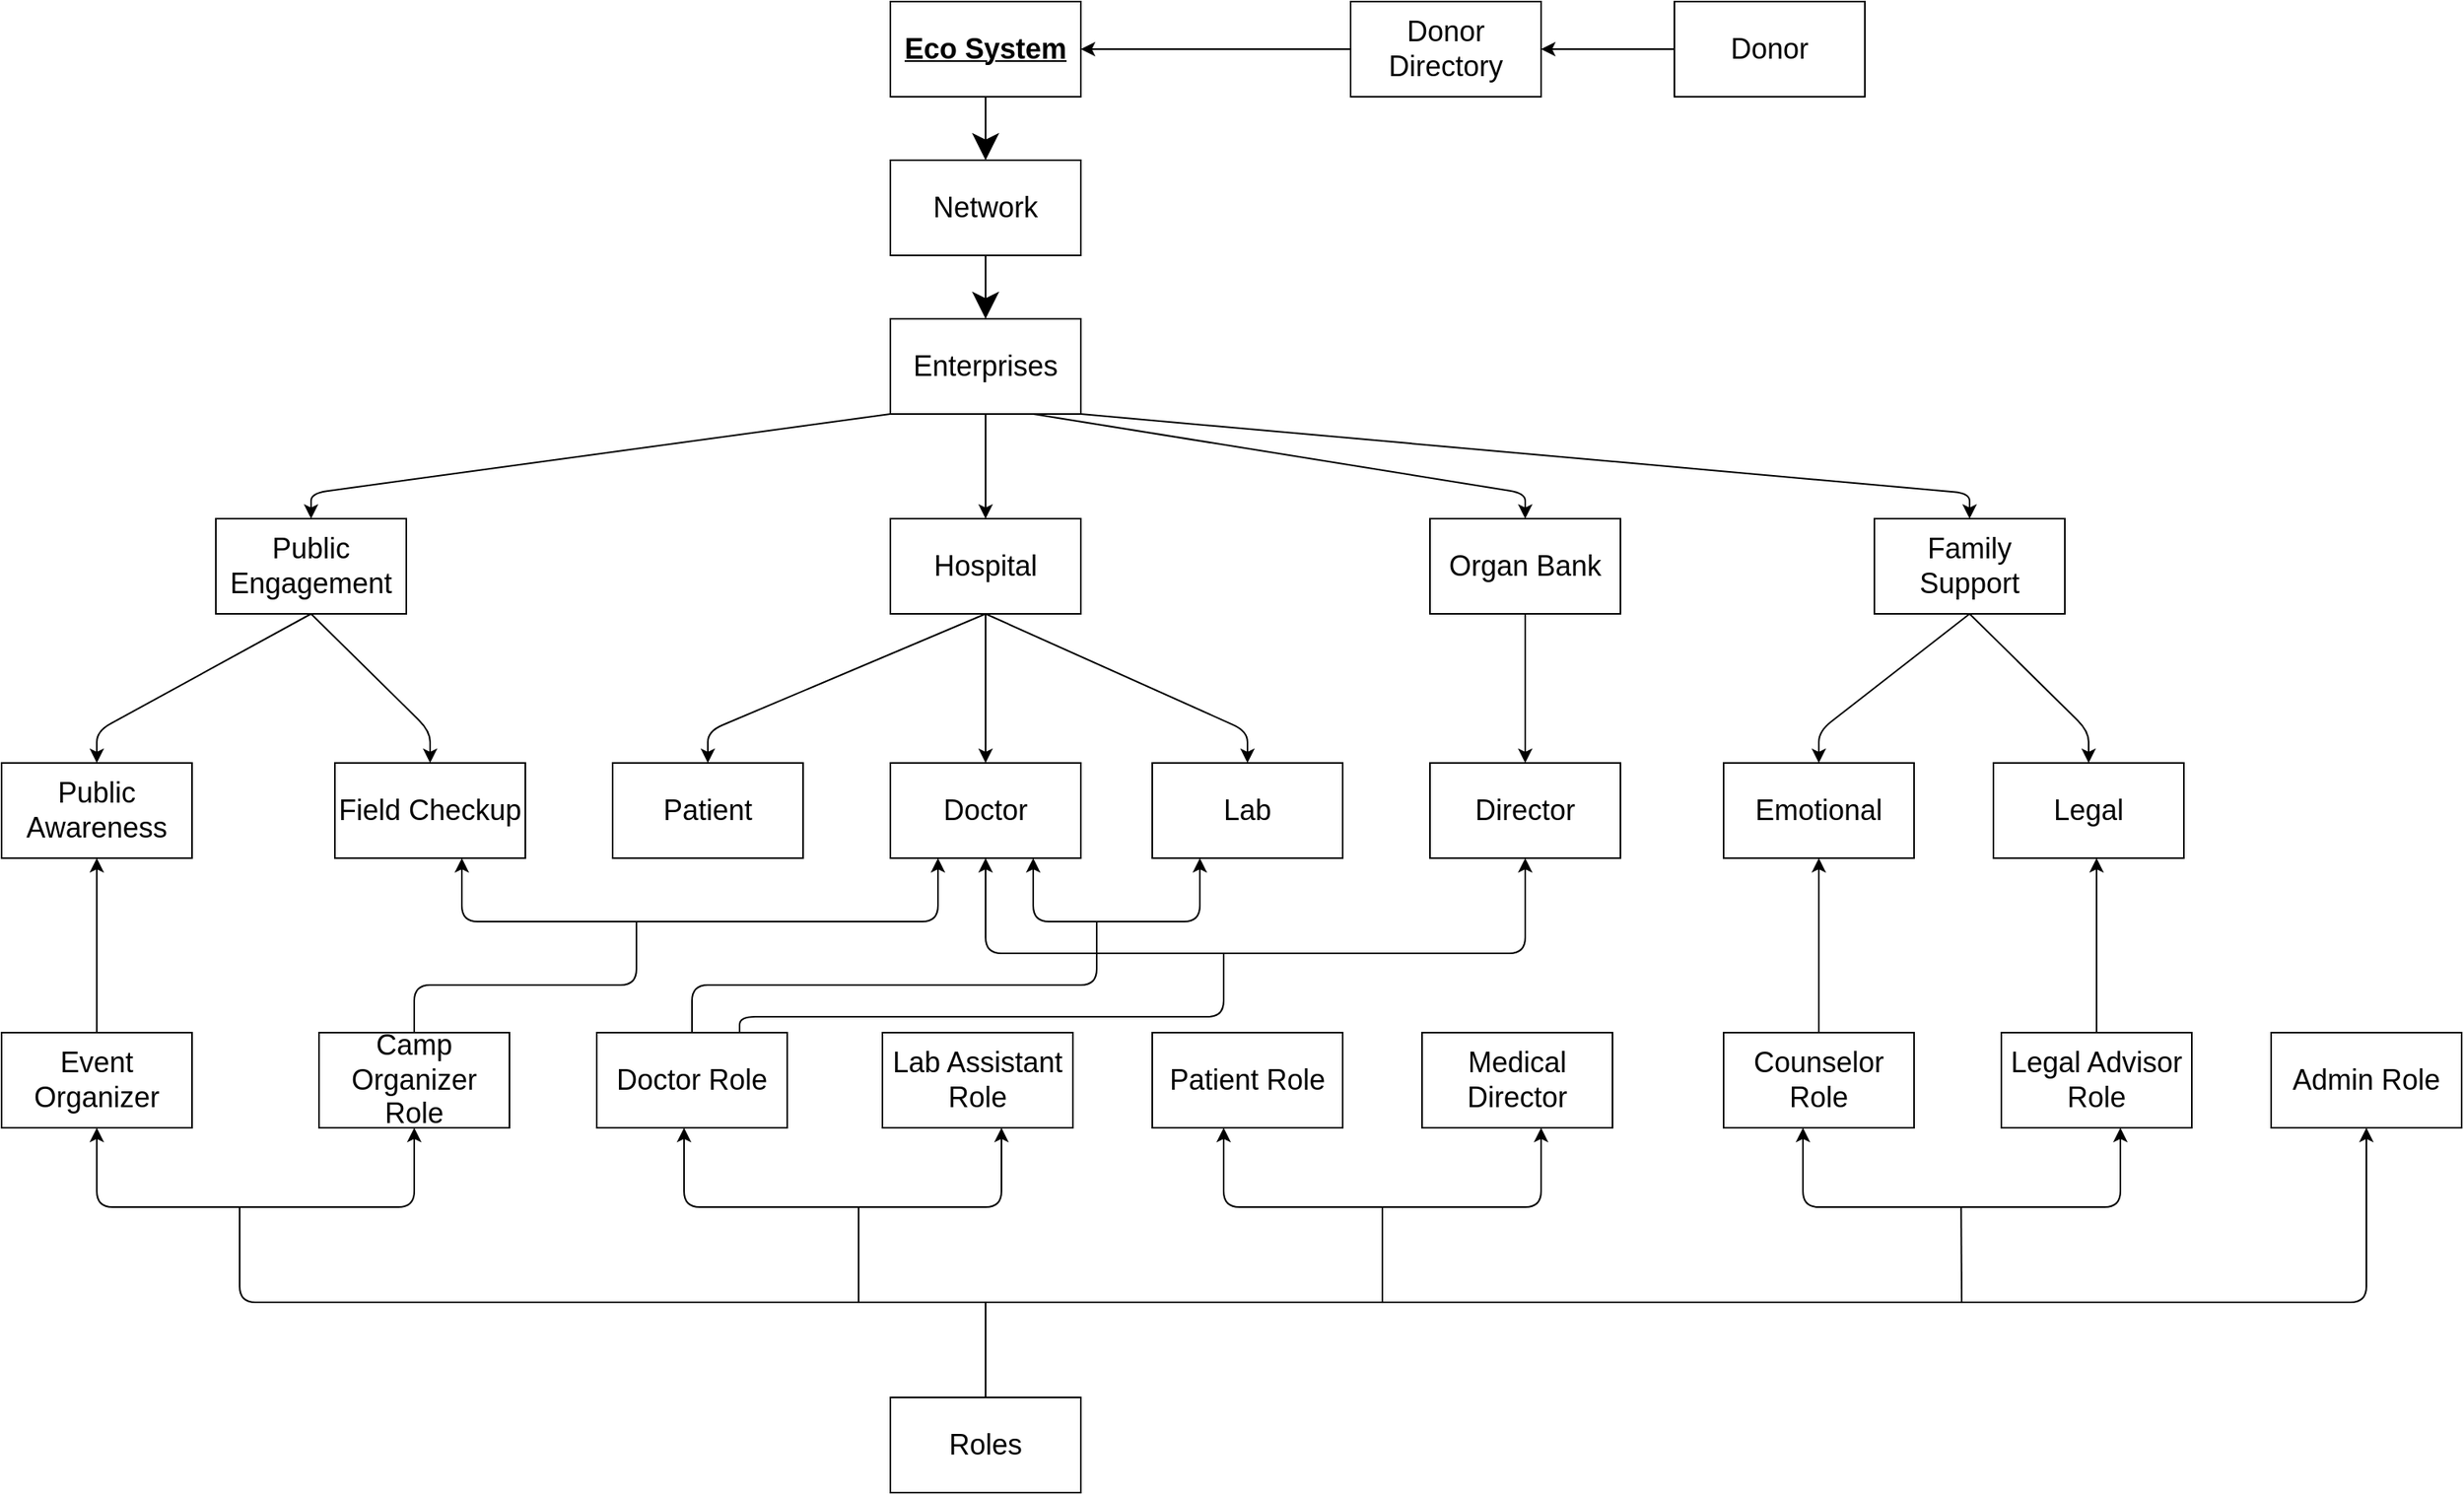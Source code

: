 <mxfile version="15.3.5" type="device" pages="3"><diagram id="C5RBs43oDa-KdzZeNtuy" name="Architecture"><mxGraphModel dx="2372" dy="1450" grid="1" gridSize="10" guides="1" tooltips="1" connect="1" arrows="1" fold="1" page="1" pageScale="1" pageWidth="827" pageHeight="1169" math="0" shadow="0"><root><mxCell id="WIyWlLk6GJQsqaUBKTNV-0"/><mxCell id="WIyWlLk6GJQsqaUBKTNV-1" parent="WIyWlLk6GJQsqaUBKTNV-0"/><mxCell id="WvHWQlIxFRpVAVKlrfby-0" value="&lt;b&gt;&lt;u&gt;&lt;font style=&quot;font-size: 18px&quot;&gt;Eco System&lt;/font&gt;&lt;/u&gt;&lt;/b&gt;" style="rounded=0;whiteSpace=wrap;html=1;hachureGap=4;pointerEvents=0;" vertex="1" parent="WIyWlLk6GJQsqaUBKTNV-1"><mxGeometry x="1040" y="120" width="120" height="60" as="geometry"/></mxCell><mxCell id="WvHWQlIxFRpVAVKlrfby-1" value="&lt;font style=&quot;font-size: 18px&quot;&gt;Network&lt;/font&gt;" style="rounded=0;whiteSpace=wrap;html=1;hachureGap=4;pointerEvents=0;" vertex="1" parent="WIyWlLk6GJQsqaUBKTNV-1"><mxGeometry x="1040" y="220" width="120" height="60" as="geometry"/></mxCell><mxCell id="WvHWQlIxFRpVAVKlrfby-5" value="" style="endArrow=classic;html=1;startSize=14;endSize=14;sourcePerimeterSpacing=8;targetPerimeterSpacing=8;entryX=0.5;entryY=0;entryDx=0;entryDy=0;exitX=0.5;exitY=1;exitDx=0;exitDy=0;" edge="1" parent="WIyWlLk6GJQsqaUBKTNV-1" source="WvHWQlIxFRpVAVKlrfby-0" target="WvHWQlIxFRpVAVKlrfby-1"><mxGeometry width="50" height="50" relative="1" as="geometry"><mxPoint x="850" y="170" as="sourcePoint"/><mxPoint x="460" y="80" as="targetPoint"/></mxGeometry></mxCell><mxCell id="WvHWQlIxFRpVAVKlrfby-13" value="&lt;font style=&quot;font-size: 18px&quot;&gt;Enterprises&lt;/font&gt;" style="rounded=0;whiteSpace=wrap;html=1;hachureGap=4;pointerEvents=0;" vertex="1" parent="WIyWlLk6GJQsqaUBKTNV-1"><mxGeometry x="1040" y="320" width="120" height="60" as="geometry"/></mxCell><mxCell id="WvHWQlIxFRpVAVKlrfby-14" value="" style="endArrow=classic;html=1;startSize=14;endSize=14;sourcePerimeterSpacing=8;targetPerimeterSpacing=8;exitX=0.5;exitY=1;exitDx=0;exitDy=0;entryX=0.5;entryY=0;entryDx=0;entryDy=0;" edge="1" parent="WIyWlLk6GJQsqaUBKTNV-1" source="WvHWQlIxFRpVAVKlrfby-1" target="WvHWQlIxFRpVAVKlrfby-13"><mxGeometry width="50" height="50" relative="1" as="geometry"><mxPoint x="299.5" y="530.0" as="sourcePoint"/><mxPoint x="1100" y="370" as="targetPoint"/></mxGeometry></mxCell><mxCell id="WvHWQlIxFRpVAVKlrfby-21" value="&lt;font style=&quot;font-size: 18px&quot;&gt;Donor&lt;/font&gt;" style="rounded=0;whiteSpace=wrap;html=1;hachureGap=4;pointerEvents=0;" vertex="1" parent="WIyWlLk6GJQsqaUBKTNV-1"><mxGeometry x="1534" y="120" width="120" height="60" as="geometry"/></mxCell><mxCell id="WvHWQlIxFRpVAVKlrfby-38" value="" style="endArrow=classic;html=1;sourcePerimeterSpacing=8;targetPerimeterSpacing=8;exitX=0;exitY=0.5;exitDx=0;exitDy=0;entryX=1;entryY=1;entryDx=0;entryDy=0;" edge="1" parent="WIyWlLk6GJQsqaUBKTNV-1" source="WvHWQlIxFRpVAVKlrfby-52"><mxGeometry width="50" height="50" relative="1" as="geometry"><mxPoint x="1350" y="850" as="sourcePoint"/><mxPoint x="1160" y="150" as="targetPoint"/><Array as="points"><mxPoint x="1230" y="150"/></Array></mxGeometry></mxCell><mxCell id="WvHWQlIxFRpVAVKlrfby-42" value="&lt;font style=&quot;font-size: 18px&quot;&gt;Public Engagement&lt;br&gt;&lt;/font&gt;" style="rounded=0;whiteSpace=wrap;html=1;hachureGap=4;pointerEvents=0;" vertex="1" parent="WIyWlLk6GJQsqaUBKTNV-1"><mxGeometry x="615" y="446" width="120" height="60" as="geometry"/></mxCell><mxCell id="WvHWQlIxFRpVAVKlrfby-43" value="&lt;font style=&quot;font-size: 18px&quot;&gt;Hospital&lt;/font&gt;" style="rounded=0;whiteSpace=wrap;html=1;hachureGap=4;pointerEvents=0;" vertex="1" parent="WIyWlLk6GJQsqaUBKTNV-1"><mxGeometry x="1040" y="446" width="120" height="60" as="geometry"/></mxCell><mxCell id="WvHWQlIxFRpVAVKlrfby-44" value="&lt;font style=&quot;font-size: 18px&quot;&gt;Organ Bank&lt;/font&gt;" style="rounded=0;whiteSpace=wrap;html=1;hachureGap=4;pointerEvents=0;" vertex="1" parent="WIyWlLk6GJQsqaUBKTNV-1"><mxGeometry x="1380" y="446" width="120" height="60" as="geometry"/></mxCell><mxCell id="WvHWQlIxFRpVAVKlrfby-45" value="&lt;font style=&quot;font-size: 18px&quot;&gt;Family Support&lt;/font&gt;" style="rounded=0;whiteSpace=wrap;html=1;hachureGap=4;pointerEvents=0;" vertex="1" parent="WIyWlLk6GJQsqaUBKTNV-1"><mxGeometry x="1660" y="446" width="120" height="60" as="geometry"/></mxCell><mxCell id="WvHWQlIxFRpVAVKlrfby-52" value="&lt;font style=&quot;font-size: 18px&quot;&gt;Donor Directory&lt;/font&gt;" style="rounded=0;whiteSpace=wrap;html=1;hachureGap=4;pointerEvents=0;" vertex="1" parent="WIyWlLk6GJQsqaUBKTNV-1"><mxGeometry x="1330" y="120" width="120" height="60" as="geometry"/></mxCell><mxCell id="WvHWQlIxFRpVAVKlrfby-53" value="" style="endArrow=classic;html=1;sourcePerimeterSpacing=8;targetPerimeterSpacing=8;entryX=1;entryY=0.5;entryDx=0;entryDy=0;exitX=0;exitY=0.5;exitDx=0;exitDy=0;" edge="1" parent="WIyWlLk6GJQsqaUBKTNV-1" source="WvHWQlIxFRpVAVKlrfby-21" target="WvHWQlIxFRpVAVKlrfby-52"><mxGeometry width="50" height="50" relative="1" as="geometry"><mxPoint x="1580" y="246" as="sourcePoint"/><mxPoint x="1500" y="245.41" as="targetPoint"/></mxGeometry></mxCell><mxCell id="WvHWQlIxFRpVAVKlrfby-56" value="&lt;font style=&quot;font-size: 18px&quot;&gt;Field Checkup&lt;/font&gt;" style="rounded=0;whiteSpace=wrap;html=1;hachureGap=4;pointerEvents=0;" vertex="1" parent="WIyWlLk6GJQsqaUBKTNV-1"><mxGeometry x="690" y="600" width="120" height="60" as="geometry"/></mxCell><mxCell id="WvHWQlIxFRpVAVKlrfby-57" value="&lt;font style=&quot;font-size: 18px&quot;&gt;Public Awareness&lt;/font&gt;" style="rounded=0;whiteSpace=wrap;html=1;hachureGap=4;pointerEvents=0;" vertex="1" parent="WIyWlLk6GJQsqaUBKTNV-1"><mxGeometry x="480" y="600" width="120" height="60" as="geometry"/></mxCell><mxCell id="WvHWQlIxFRpVAVKlrfby-58" value="&lt;font style=&quot;font-size: 18px&quot;&gt;Doctor&lt;/font&gt;" style="rounded=0;whiteSpace=wrap;html=1;hachureGap=4;pointerEvents=0;" vertex="1" parent="WIyWlLk6GJQsqaUBKTNV-1"><mxGeometry x="1040" y="600" width="120" height="60" as="geometry"/></mxCell><mxCell id="WvHWQlIxFRpVAVKlrfby-59" value="&lt;font style=&quot;font-size: 18px&quot;&gt;Patient&lt;/font&gt;" style="rounded=0;whiteSpace=wrap;html=1;hachureGap=4;pointerEvents=0;" vertex="1" parent="WIyWlLk6GJQsqaUBKTNV-1"><mxGeometry x="865" y="600" width="120" height="60" as="geometry"/></mxCell><mxCell id="WvHWQlIxFRpVAVKlrfby-60" value="&lt;font style=&quot;font-size: 18px&quot;&gt;Director&lt;/font&gt;" style="rounded=0;whiteSpace=wrap;html=1;hachureGap=4;pointerEvents=0;" vertex="1" parent="WIyWlLk6GJQsqaUBKTNV-1"><mxGeometry x="1380" y="600" width="120" height="60" as="geometry"/></mxCell><mxCell id="WvHWQlIxFRpVAVKlrfby-61" value="&lt;font style=&quot;font-size: 18px&quot;&gt;Lab&lt;/font&gt;" style="rounded=0;whiteSpace=wrap;html=1;hachureGap=4;pointerEvents=0;" vertex="1" parent="WIyWlLk6GJQsqaUBKTNV-1"><mxGeometry x="1205" y="600" width="120" height="60" as="geometry"/></mxCell><mxCell id="WvHWQlIxFRpVAVKlrfby-62" value="&lt;font style=&quot;font-size: 18px&quot;&gt;Legal&lt;/font&gt;" style="rounded=0;whiteSpace=wrap;html=1;hachureGap=4;pointerEvents=0;" vertex="1" parent="WIyWlLk6GJQsqaUBKTNV-1"><mxGeometry x="1735" y="600" width="120" height="60" as="geometry"/></mxCell><mxCell id="WvHWQlIxFRpVAVKlrfby-63" value="&lt;font style=&quot;font-size: 18px&quot;&gt;Emotional&lt;/font&gt;" style="rounded=0;whiteSpace=wrap;html=1;hachureGap=4;pointerEvents=0;" vertex="1" parent="WIyWlLk6GJQsqaUBKTNV-1"><mxGeometry x="1565" y="600" width="120" height="60" as="geometry"/></mxCell><mxCell id="WvHWQlIxFRpVAVKlrfby-76" value="" style="endArrow=classic;html=1;sourcePerimeterSpacing=8;targetPerimeterSpacing=8;entryX=0.5;entryY=0;entryDx=0;entryDy=0;exitX=0.5;exitY=1;exitDx=0;exitDy=0;" edge="1" parent="WIyWlLk6GJQsqaUBKTNV-1" source="WvHWQlIxFRpVAVKlrfby-42" target="WvHWQlIxFRpVAVKlrfby-57"><mxGeometry width="50" height="50" relative="1" as="geometry"><mxPoint x="510" y="776" as="sourcePoint"/><mxPoint x="560" y="726" as="targetPoint"/><Array as="points"><mxPoint x="540" y="580"/></Array></mxGeometry></mxCell><mxCell id="WvHWQlIxFRpVAVKlrfby-77" value="" style="endArrow=classic;html=1;sourcePerimeterSpacing=8;targetPerimeterSpacing=8;exitX=0.5;exitY=1;exitDx=0;exitDy=0;entryX=0.5;entryY=0;entryDx=0;entryDy=0;" edge="1" parent="WIyWlLk6GJQsqaUBKTNV-1" source="WvHWQlIxFRpVAVKlrfby-42" target="WvHWQlIxFRpVAVKlrfby-56"><mxGeometry width="50" height="50" relative="1" as="geometry"><mxPoint x="840" y="776" as="sourcePoint"/><mxPoint x="890" y="726" as="targetPoint"/><Array as="points"><mxPoint x="750" y="580"/></Array></mxGeometry></mxCell><mxCell id="WvHWQlIxFRpVAVKlrfby-78" value="" style="endArrow=classic;html=1;sourcePerimeterSpacing=8;targetPerimeterSpacing=8;entryX=0.5;entryY=0;entryDx=0;entryDy=0;exitX=0.5;exitY=1;exitDx=0;exitDy=0;" edge="1" parent="WIyWlLk6GJQsqaUBKTNV-1" source="WvHWQlIxFRpVAVKlrfby-43" target="WvHWQlIxFRpVAVKlrfby-59"><mxGeometry width="50" height="50" relative="1" as="geometry"><mxPoint x="1060" y="786" as="sourcePoint"/><mxPoint x="1110" y="736" as="targetPoint"/><Array as="points"><mxPoint x="925" y="580"/></Array></mxGeometry></mxCell><mxCell id="WvHWQlIxFRpVAVKlrfby-79" value="" style="endArrow=classic;html=1;sourcePerimeterSpacing=8;targetPerimeterSpacing=8;exitX=0.5;exitY=1;exitDx=0;exitDy=0;entryX=0.5;entryY=0;entryDx=0;entryDy=0;" edge="1" parent="WIyWlLk6GJQsqaUBKTNV-1" source="WvHWQlIxFRpVAVKlrfby-43" target="WvHWQlIxFRpVAVKlrfby-58"><mxGeometry width="50" height="50" relative="1" as="geometry"><mxPoint x="1180" y="736" as="sourcePoint"/><mxPoint x="1100" y="786" as="targetPoint"/></mxGeometry></mxCell><mxCell id="WvHWQlIxFRpVAVKlrfby-80" value="" style="endArrow=classic;html=1;sourcePerimeterSpacing=8;targetPerimeterSpacing=8;entryX=0.5;entryY=0;entryDx=0;entryDy=0;exitX=0.5;exitY=1;exitDx=0;exitDy=0;" edge="1" parent="WIyWlLk6GJQsqaUBKTNV-1" source="WvHWQlIxFRpVAVKlrfby-43" target="WvHWQlIxFRpVAVKlrfby-61"><mxGeometry width="50" height="50" relative="1" as="geometry"><mxPoint x="1080" y="726" as="sourcePoint"/><mxPoint x="1250" y="706" as="targetPoint"/><Array as="points"><mxPoint x="1265" y="580"/></Array></mxGeometry></mxCell><mxCell id="WvHWQlIxFRpVAVKlrfby-81" value="" style="endArrow=classic;html=1;sourcePerimeterSpacing=8;targetPerimeterSpacing=8;exitX=0.5;exitY=1;exitDx=0;exitDy=0;entryX=0.5;entryY=0;entryDx=0;entryDy=0;" edge="1" parent="WIyWlLk6GJQsqaUBKTNV-1" source="WvHWQlIxFRpVAVKlrfby-44" target="WvHWQlIxFRpVAVKlrfby-60"><mxGeometry width="50" height="50" relative="1" as="geometry"><mxPoint x="1550" y="796" as="sourcePoint"/><mxPoint x="1600" y="746" as="targetPoint"/></mxGeometry></mxCell><mxCell id="WvHWQlIxFRpVAVKlrfby-82" value="" style="endArrow=classic;html=1;sourcePerimeterSpacing=8;targetPerimeterSpacing=8;exitX=0.5;exitY=1;exitDx=0;exitDy=0;entryX=0.5;entryY=0;entryDx=0;entryDy=0;" edge="1" parent="WIyWlLk6GJQsqaUBKTNV-1" source="WvHWQlIxFRpVAVKlrfby-45" target="WvHWQlIxFRpVAVKlrfby-63"><mxGeometry width="50" height="50" relative="1" as="geometry"><mxPoint x="1580" y="796" as="sourcePoint"/><mxPoint x="1610" y="786" as="targetPoint"/><Array as="points"><mxPoint x="1625" y="580"/></Array></mxGeometry></mxCell><mxCell id="WvHWQlIxFRpVAVKlrfby-83" value="" style="endArrow=classic;html=1;sourcePerimeterSpacing=8;targetPerimeterSpacing=8;exitX=0.5;exitY=1;exitDx=0;exitDy=0;entryX=0.5;entryY=0;entryDx=0;entryDy=0;" edge="1" parent="WIyWlLk6GJQsqaUBKTNV-1" source="WvHWQlIxFRpVAVKlrfby-45" target="WvHWQlIxFRpVAVKlrfby-62"><mxGeometry width="50" height="50" relative="1" as="geometry"><mxPoint x="1810" y="766" as="sourcePoint"/><mxPoint x="1860" y="716" as="targetPoint"/><Array as="points"><mxPoint x="1795" y="580"/></Array></mxGeometry></mxCell><mxCell id="WvHWQlIxFRpVAVKlrfby-84" value="" style="endArrow=classic;html=1;sourcePerimeterSpacing=8;targetPerimeterSpacing=8;exitX=1;exitY=1;exitDx=0;exitDy=0;entryX=0.5;entryY=0;entryDx=0;entryDy=0;" edge="1" parent="WIyWlLk6GJQsqaUBKTNV-1" source="WvHWQlIxFRpVAVKlrfby-13" target="WvHWQlIxFRpVAVKlrfby-45"><mxGeometry width="50" height="50" relative="1" as="geometry"><mxPoint x="415" y="496" as="sourcePoint"/><mxPoint x="465" y="446" as="targetPoint"/><Array as="points"><mxPoint x="1720" y="430"/></Array></mxGeometry></mxCell><mxCell id="WvHWQlIxFRpVAVKlrfby-85" value="" style="endArrow=classic;html=1;sourcePerimeterSpacing=8;targetPerimeterSpacing=8;exitX=0;exitY=1;exitDx=0;exitDy=0;" edge="1" parent="WIyWlLk6GJQsqaUBKTNV-1" source="WvHWQlIxFRpVAVKlrfby-13"><mxGeometry width="50" height="50" relative="1" as="geometry"><mxPoint x="675" y="436" as="sourcePoint"/><mxPoint x="675" y="446" as="targetPoint"/><Array as="points"><mxPoint x="675" y="430"/></Array></mxGeometry></mxCell><mxCell id="WvHWQlIxFRpVAVKlrfby-86" value="" style="endArrow=classic;html=1;sourcePerimeterSpacing=8;targetPerimeterSpacing=8;entryX=0.5;entryY=0;entryDx=0;entryDy=0;exitX=0.75;exitY=1;exitDx=0;exitDy=0;" edge="1" parent="WIyWlLk6GJQsqaUBKTNV-1" source="WvHWQlIxFRpVAVKlrfby-13" target="WvHWQlIxFRpVAVKlrfby-44"><mxGeometry width="50" height="50" relative="1" as="geometry"><mxPoint x="855" y="366" as="sourcePoint"/><mxPoint x="825" y="426" as="targetPoint"/><Array as="points"><mxPoint x="1440" y="430"/></Array></mxGeometry></mxCell><mxCell id="WvHWQlIxFRpVAVKlrfby-87" value="" style="endArrow=classic;html=1;sourcePerimeterSpacing=8;targetPerimeterSpacing=8;exitX=0.5;exitY=1;exitDx=0;exitDy=0;entryX=0.5;entryY=0;entryDx=0;entryDy=0;entryPerimeter=0;" edge="1" parent="WIyWlLk6GJQsqaUBKTNV-1" source="WvHWQlIxFRpVAVKlrfby-13" target="WvHWQlIxFRpVAVKlrfby-43"><mxGeometry width="50" height="50" relative="1" as="geometry"><mxPoint x="775" y="536" as="sourcePoint"/><mxPoint x="825" y="486" as="targetPoint"/><Array as="points"/></mxGeometry></mxCell><mxCell id="xNl8KKtjqvnPkUaVflf--0" value="&lt;font style=&quot;font-size: 18px&quot;&gt;Lab Assistant Role&lt;/font&gt;" style="rounded=0;whiteSpace=wrap;html=1;hachureGap=4;pointerEvents=0;" vertex="1" parent="WIyWlLk6GJQsqaUBKTNV-1"><mxGeometry x="1035" y="770" width="120" height="60" as="geometry"/></mxCell><mxCell id="xNl8KKtjqvnPkUaVflf--1" value="&lt;font style=&quot;font-size: 18px&quot;&gt;Doctor Role&lt;/font&gt;" style="rounded=0;whiteSpace=wrap;html=1;hachureGap=4;pointerEvents=0;" vertex="1" parent="WIyWlLk6GJQsqaUBKTNV-1"><mxGeometry x="855" y="770" width="120" height="60" as="geometry"/></mxCell><mxCell id="xNl8KKtjqvnPkUaVflf--2" value="&lt;font style=&quot;font-size: 18px&quot;&gt;Admin Role&lt;/font&gt;" style="rounded=0;whiteSpace=wrap;html=1;hachureGap=4;pointerEvents=0;" vertex="1" parent="WIyWlLk6GJQsqaUBKTNV-1"><mxGeometry x="1910" y="770" width="120" height="60" as="geometry"/></mxCell><mxCell id="xNl8KKtjqvnPkUaVflf--3" value="&lt;font style=&quot;font-size: 18px&quot;&gt;Counselor Role&lt;/font&gt;" style="rounded=0;whiteSpace=wrap;html=1;hachureGap=4;pointerEvents=0;" vertex="1" parent="WIyWlLk6GJQsqaUBKTNV-1"><mxGeometry x="1565" y="770" width="120" height="60" as="geometry"/></mxCell><mxCell id="xNl8KKtjqvnPkUaVflf--4" value="&lt;font style=&quot;font-size: 18px&quot;&gt;Camp Organizer Role&lt;/font&gt;" style="rounded=0;whiteSpace=wrap;html=1;hachureGap=4;pointerEvents=0;" vertex="1" parent="WIyWlLk6GJQsqaUBKTNV-1"><mxGeometry x="680" y="770" width="120" height="60" as="geometry"/></mxCell><mxCell id="xNl8KKtjqvnPkUaVflf--5" value="&lt;font style=&quot;font-size: 18px&quot;&gt;Event Organizer&lt;/font&gt;" style="rounded=0;whiteSpace=wrap;html=1;hachureGap=4;pointerEvents=0;" vertex="1" parent="WIyWlLk6GJQsqaUBKTNV-1"><mxGeometry x="480" y="770" width="120" height="60" as="geometry"/></mxCell><mxCell id="xNl8KKtjqvnPkUaVflf--6" value="&lt;font style=&quot;font-size: 18px&quot;&gt;Medical Director&lt;/font&gt;" style="rounded=0;whiteSpace=wrap;html=1;hachureGap=4;pointerEvents=0;" vertex="1" parent="WIyWlLk6GJQsqaUBKTNV-1"><mxGeometry x="1375" y="770" width="120" height="60" as="geometry"/></mxCell><mxCell id="xNl8KKtjqvnPkUaVflf--7" value="&lt;font style=&quot;font-size: 18px&quot;&gt;Legal Advisor Role&lt;/font&gt;" style="rounded=0;whiteSpace=wrap;html=1;hachureGap=4;pointerEvents=0;" vertex="1" parent="WIyWlLk6GJQsqaUBKTNV-1"><mxGeometry x="1740" y="770" width="120" height="60" as="geometry"/></mxCell><mxCell id="xNl8KKtjqvnPkUaVflf--8" value="&lt;font style=&quot;font-size: 18px&quot;&gt;Patient Role&lt;/font&gt;" style="rounded=0;whiteSpace=wrap;html=1;hachureGap=4;pointerEvents=0;" vertex="1" parent="WIyWlLk6GJQsqaUBKTNV-1"><mxGeometry x="1205" y="770" width="120" height="60" as="geometry"/></mxCell><mxCell id="xNl8KKtjqvnPkUaVflf--15" value="" style="endArrow=classic;html=1;sourcePerimeterSpacing=8;targetPerimeterSpacing=8;exitX=0.5;exitY=0;exitDx=0;exitDy=0;entryX=0.5;entryY=1;entryDx=0;entryDy=0;" edge="1" parent="WIyWlLk6GJQsqaUBKTNV-1" source="xNl8KKtjqvnPkUaVflf--5" target="WvHWQlIxFRpVAVKlrfby-57"><mxGeometry width="50" height="50" relative="1" as="geometry"><mxPoint x="620" y="890" as="sourcePoint"/><mxPoint x="670" y="840" as="targetPoint"/></mxGeometry></mxCell><mxCell id="xNl8KKtjqvnPkUaVflf--22" value="" style="endArrow=classic;startArrow=classic;html=1;sourcePerimeterSpacing=8;targetPerimeterSpacing=8;exitX=0.75;exitY=1;exitDx=0;exitDy=0;entryX=0.25;entryY=1;entryDx=0;entryDy=0;edgeStyle=orthogonalEdgeStyle;" edge="1" parent="WIyWlLk6GJQsqaUBKTNV-1" source="WvHWQlIxFRpVAVKlrfby-58" target="WvHWQlIxFRpVAVKlrfby-61"><mxGeometry width="50" height="50" relative="1" as="geometry"><mxPoint x="1230" y="780" as="sourcePoint"/><mxPoint x="1280" y="730" as="targetPoint"/><Array as="points"><mxPoint x="1130" y="700"/><mxPoint x="1235" y="700"/></Array></mxGeometry></mxCell><mxCell id="xNl8KKtjqvnPkUaVflf--24" value="" style="endArrow=none;html=1;sourcePerimeterSpacing=8;targetPerimeterSpacing=8;exitX=0.5;exitY=0;exitDx=0;exitDy=0;" edge="1" parent="WIyWlLk6GJQsqaUBKTNV-1" source="xNl8KKtjqvnPkUaVflf--1"><mxGeometry width="50" height="50" relative="1" as="geometry"><mxPoint x="1020" y="720" as="sourcePoint"/><mxPoint x="1170" y="700" as="targetPoint"/><Array as="points"><mxPoint x="915" y="740"/><mxPoint x="1170" y="740"/></Array></mxGeometry></mxCell><mxCell id="xNl8KKtjqvnPkUaVflf--26" value="" style="endArrow=none;html=1;sourcePerimeterSpacing=8;targetPerimeterSpacing=8;exitX=0.5;exitY=0;exitDx=0;exitDy=0;" edge="1" parent="WIyWlLk6GJQsqaUBKTNV-1" source="xNl8KKtjqvnPkUaVflf--4"><mxGeometry width="50" height="50" relative="1" as="geometry"><mxPoint x="770" y="710" as="sourcePoint"/><mxPoint x="880" y="700" as="targetPoint"/><Array as="points"><mxPoint x="740" y="740"/><mxPoint x="880" y="740"/></Array></mxGeometry></mxCell><mxCell id="xNl8KKtjqvnPkUaVflf--27" value="" style="endArrow=classic;startArrow=classic;html=1;sourcePerimeterSpacing=8;targetPerimeterSpacing=8;entryX=0.25;entryY=1;entryDx=0;entryDy=0;edgeStyle=orthogonalEdgeStyle;" edge="1" parent="WIyWlLk6GJQsqaUBKTNV-1" target="WvHWQlIxFRpVAVKlrfby-58"><mxGeometry width="50" height="50" relative="1" as="geometry"><mxPoint x="770" y="660" as="sourcePoint"/><mxPoint x="1060" y="680" as="targetPoint"/><Array as="points"><mxPoint x="770" y="700"/><mxPoint x="1070" y="700"/></Array></mxGeometry></mxCell><mxCell id="xNl8KKtjqvnPkUaVflf--29" value="" style="endArrow=classic;startArrow=classic;html=1;sourcePerimeterSpacing=8;targetPerimeterSpacing=8;exitX=0.5;exitY=1;exitDx=0;exitDy=0;entryX=0.5;entryY=1;entryDx=0;entryDy=0;edgeStyle=orthogonalEdgeStyle;" edge="1" parent="WIyWlLk6GJQsqaUBKTNV-1" source="WvHWQlIxFRpVAVKlrfby-58" target="WvHWQlIxFRpVAVKlrfby-60"><mxGeometry width="50" height="50" relative="1" as="geometry"><mxPoint x="1400" y="790" as="sourcePoint"/><mxPoint x="1450" y="740" as="targetPoint"/><Array as="points"><mxPoint x="1100" y="720"/><mxPoint x="1440" y="720"/></Array></mxGeometry></mxCell><mxCell id="xNl8KKtjqvnPkUaVflf--31" value="" style="endArrow=classic;html=1;sourcePerimeterSpacing=8;targetPerimeterSpacing=8;entryX=0.5;entryY=1;entryDx=0;entryDy=0;exitX=0.5;exitY=0;exitDx=0;exitDy=0;" edge="1" parent="WIyWlLk6GJQsqaUBKTNV-1" source="xNl8KKtjqvnPkUaVflf--3" target="WvHWQlIxFRpVAVKlrfby-63"><mxGeometry width="50" height="50" relative="1" as="geometry"><mxPoint x="1520" y="900" as="sourcePoint"/><mxPoint x="1570" y="850" as="targetPoint"/></mxGeometry></mxCell><mxCell id="xNl8KKtjqvnPkUaVflf--32" value="" style="endArrow=classic;html=1;sourcePerimeterSpacing=8;targetPerimeterSpacing=8;entryX=0.5;entryY=1;entryDx=0;entryDy=0;" edge="1" parent="WIyWlLk6GJQsqaUBKTNV-1"><mxGeometry width="50" height="50" relative="1" as="geometry"><mxPoint x="1800" y="770" as="sourcePoint"/><mxPoint x="1800.0" y="660" as="targetPoint"/></mxGeometry></mxCell><mxCell id="AKOOaz6DXvgGSZBqj3Qj-0" value="&lt;font style=&quot;font-size: 18px&quot;&gt;Roles&lt;/font&gt;" style="rounded=0;whiteSpace=wrap;html=1;hachureGap=4;pointerEvents=0;" vertex="1" parent="WIyWlLk6GJQsqaUBKTNV-1"><mxGeometry x="1040" y="1000" width="120" height="60" as="geometry"/></mxCell><mxCell id="AKOOaz6DXvgGSZBqj3Qj-1" value="" style="endArrow=classic;startArrow=classic;html=1;sourcePerimeterSpacing=8;targetPerimeterSpacing=8;exitX=0.5;exitY=1;exitDx=0;exitDy=0;entryX=0.5;entryY=1;entryDx=0;entryDy=0;edgeStyle=orthogonalEdgeStyle;" edge="1" parent="WIyWlLk6GJQsqaUBKTNV-1" source="xNl8KKtjqvnPkUaVflf--5" target="xNl8KKtjqvnPkUaVflf--4"><mxGeometry width="50" height="50" relative="1" as="geometry"><mxPoint x="600" y="980" as="sourcePoint"/><mxPoint x="650" y="930" as="targetPoint"/><Array as="points"><mxPoint x="540" y="880"/><mxPoint x="740" y="880"/></Array></mxGeometry></mxCell><mxCell id="AKOOaz6DXvgGSZBqj3Qj-2" value="" style="endArrow=classic;startArrow=classic;html=1;sourcePerimeterSpacing=8;targetPerimeterSpacing=8;exitX=0.5;exitY=1;exitDx=0;exitDy=0;entryX=0.5;entryY=1;entryDx=0;entryDy=0;edgeStyle=orthogonalEdgeStyle;" edge="1" parent="WIyWlLk6GJQsqaUBKTNV-1"><mxGeometry width="50" height="50" relative="1" as="geometry"><mxPoint x="910" y="830" as="sourcePoint"/><mxPoint x="1110" y="830" as="targetPoint"/><Array as="points"><mxPoint x="910" y="880"/><mxPoint x="1110" y="880"/></Array></mxGeometry></mxCell><mxCell id="AKOOaz6DXvgGSZBqj3Qj-3" value="" style="endArrow=classic;startArrow=classic;html=1;sourcePerimeterSpacing=8;targetPerimeterSpacing=8;exitX=0.5;exitY=1;exitDx=0;exitDy=0;entryX=0.5;entryY=1;entryDx=0;entryDy=0;edgeStyle=orthogonalEdgeStyle;" edge="1" parent="WIyWlLk6GJQsqaUBKTNV-1"><mxGeometry width="50" height="50" relative="1" as="geometry"><mxPoint x="1250" y="830" as="sourcePoint"/><mxPoint x="1450" y="830" as="targetPoint"/><Array as="points"><mxPoint x="1250" y="880"/><mxPoint x="1450" y="880"/></Array></mxGeometry></mxCell><mxCell id="AKOOaz6DXvgGSZBqj3Qj-4" value="" style="endArrow=classic;startArrow=classic;html=1;sourcePerimeterSpacing=8;targetPerimeterSpacing=8;exitX=0.5;exitY=1;exitDx=0;exitDy=0;entryX=0.5;entryY=1;entryDx=0;entryDy=0;edgeStyle=orthogonalEdgeStyle;" edge="1" parent="WIyWlLk6GJQsqaUBKTNV-1"><mxGeometry width="50" height="50" relative="1" as="geometry"><mxPoint x="1615" y="830" as="sourcePoint"/><mxPoint x="1815" y="830" as="targetPoint"/><Array as="points"><mxPoint x="1615" y="880"/><mxPoint x="1815" y="880"/></Array></mxGeometry></mxCell><mxCell id="AKOOaz6DXvgGSZBqj3Qj-5" value="" style="endArrow=none;html=1;sourcePerimeterSpacing=8;targetPerimeterSpacing=8;" edge="1" parent="WIyWlLk6GJQsqaUBKTNV-1"><mxGeometry width="50" height="50" relative="1" as="geometry"><mxPoint x="1970" y="880" as="sourcePoint"/><mxPoint x="630" y="880" as="targetPoint"/><Array as="points"><mxPoint x="1970" y="940"/><mxPoint x="1100" y="940"/><mxPoint x="630" y="940"/></Array></mxGeometry></mxCell><mxCell id="AKOOaz6DXvgGSZBqj3Qj-6" value="" style="endArrow=none;html=1;sourcePerimeterSpacing=8;targetPerimeterSpacing=8;" edge="1" parent="WIyWlLk6GJQsqaUBKTNV-1"><mxGeometry width="50" height="50" relative="1" as="geometry"><mxPoint x="1020" y="940" as="sourcePoint"/><mxPoint x="1020" y="880" as="targetPoint"/></mxGeometry></mxCell><mxCell id="AKOOaz6DXvgGSZBqj3Qj-7" value="" style="endArrow=none;html=1;sourcePerimeterSpacing=8;targetPerimeterSpacing=8;" edge="1" parent="WIyWlLk6GJQsqaUBKTNV-1"><mxGeometry width="50" height="50" relative="1" as="geometry"><mxPoint x="1350" y="940" as="sourcePoint"/><mxPoint x="1350" y="880" as="targetPoint"/></mxGeometry></mxCell><mxCell id="AKOOaz6DXvgGSZBqj3Qj-8" value="" style="endArrow=none;html=1;sourcePerimeterSpacing=8;targetPerimeterSpacing=8;" edge="1" parent="WIyWlLk6GJQsqaUBKTNV-1"><mxGeometry width="50" height="50" relative="1" as="geometry"><mxPoint x="1715" y="940" as="sourcePoint"/><mxPoint x="1714.66" y="880" as="targetPoint"/></mxGeometry></mxCell><mxCell id="AKOOaz6DXvgGSZBqj3Qj-9" value="" style="endArrow=none;html=1;sourcePerimeterSpacing=8;targetPerimeterSpacing=8;exitX=0.5;exitY=0;exitDx=0;exitDy=0;" edge="1" parent="WIyWlLk6GJQsqaUBKTNV-1" source="AKOOaz6DXvgGSZBqj3Qj-0"><mxGeometry width="50" height="50" relative="1" as="geometry"><mxPoint x="1036" y="990" as="sourcePoint"/><mxPoint x="1100" y="940" as="targetPoint"/><Array as="points"/></mxGeometry></mxCell><mxCell id="AKOOaz6DXvgGSZBqj3Qj-10" value="" style="endArrow=classic;html=1;sourcePerimeterSpacing=8;targetPerimeterSpacing=8;entryX=0.5;entryY=1;entryDx=0;entryDy=0;" edge="1" parent="WIyWlLk6GJQsqaUBKTNV-1" target="xNl8KKtjqvnPkUaVflf--2"><mxGeometry width="50" height="50" relative="1" as="geometry"><mxPoint x="1970" y="880" as="sourcePoint"/><mxPoint x="1990" y="850" as="targetPoint"/></mxGeometry></mxCell><mxCell id="AKOOaz6DXvgGSZBqj3Qj-18" value="" style="endArrow=none;html=1;sourcePerimeterSpacing=8;targetPerimeterSpacing=8;exitX=0.75;exitY=0;exitDx=0;exitDy=0;" edge="1" parent="WIyWlLk6GJQsqaUBKTNV-1" source="xNl8KKtjqvnPkUaVflf--1"><mxGeometry width="50" height="50" relative="1" as="geometry"><mxPoint x="1200" y="780" as="sourcePoint"/><mxPoint x="1250" y="720" as="targetPoint"/><Array as="points"><mxPoint x="945" y="760"/><mxPoint x="1250" y="760"/></Array></mxGeometry></mxCell></root></mxGraphModel></diagram><diagram id="xSo0Kr_iO-zUIKu55lLN" name="Workflow"><mxGraphModel dx="3222" dy="1450" grid="1" gridSize="10" guides="1" tooltips="1" connect="1" arrows="1" fold="1" page="1" pageScale="1" pageWidth="850" pageHeight="1100" math="0" shadow="0"><root><mxCell id="Od19g4EKDsi-B6K5lHFR-0"/><mxCell id="Od19g4EKDsi-B6K5lHFR-1" parent="Od19g4EKDsi-B6K5lHFR-0"/><mxCell id="kGFOptlSYn6c3LEpKwf_-2" value="&lt;font style=&quot;font-size: 18px&quot;&gt;Create Network&lt;/font&gt;" style="rounded=1;whiteSpace=wrap;html=1;hachureGap=4;pointerEvents=0;" vertex="1" parent="Od19g4EKDsi-B6K5lHFR-1"><mxGeometry x="35" y="100" width="120" height="60" as="geometry"/></mxCell><mxCell id="kGFOptlSYn6c3LEpKwf_-5" value="&lt;font style=&quot;font-size: 18px&quot;&gt;Select Network&lt;/font&gt;" style="rounded=1;whiteSpace=wrap;html=1;hachureGap=4;pointerEvents=0;" vertex="1" parent="Od19g4EKDsi-B6K5lHFR-1"><mxGeometry x="225" y="100" width="120" height="60" as="geometry"/></mxCell><mxCell id="kGFOptlSYn6c3LEpKwf_-6" value="&lt;font style=&quot;font-size: 18px&quot;&gt;Create Enterprises&lt;/font&gt;" style="rounded=1;whiteSpace=wrap;html=1;hachureGap=4;pointerEvents=0;" vertex="1" parent="Od19g4EKDsi-B6K5lHFR-1"><mxGeometry x="410" y="100" width="120" height="60" as="geometry"/></mxCell><mxCell id="kGFOptlSYn6c3LEpKwf_-7" value="&lt;font style=&quot;font-size: 18px&quot;&gt;Create Enterprises Admin&lt;/font&gt;" style="rounded=1;whiteSpace=wrap;html=1;hachureGap=4;pointerEvents=0;" vertex="1" parent="Od19g4EKDsi-B6K5lHFR-1"><mxGeometry x="600" y="100" width="120" height="60" as="geometry"/></mxCell><mxCell id="kGFOptlSYn6c3LEpKwf_-8" value="&lt;font style=&quot;font-size: 18px&quot;&gt;Login as Enterprise Admin&lt;/font&gt;" style="rounded=1;whiteSpace=wrap;html=1;hachureGap=4;pointerEvents=0;" vertex="1" parent="Od19g4EKDsi-B6K5lHFR-1"><mxGeometry x="725" y="220" width="120" height="60" as="geometry"/></mxCell><mxCell id="kGFOptlSYn6c3LEpKwf_-9" value="&lt;font style=&quot;font-size: 18px&quot;&gt;Create Organization&lt;/font&gt;" style="rounded=1;whiteSpace=wrap;html=1;hachureGap=4;pointerEvents=0;" vertex="1" parent="Od19g4EKDsi-B6K5lHFR-1"><mxGeometry x="540" y="220" width="120" height="60" as="geometry"/></mxCell><mxCell id="kGFOptlSYn6c3LEpKwf_-10" value="&lt;font style=&quot;font-size: 18px&quot;&gt;Create Employee&lt;/font&gt;" style="rounded=1;whiteSpace=wrap;html=1;hachureGap=4;pointerEvents=0;" vertex="1" parent="Od19g4EKDsi-B6K5lHFR-1"><mxGeometry x="350" y="220" width="120" height="60" as="geometry"/></mxCell><mxCell id="kGFOptlSYn6c3LEpKwf_-11" value="&lt;font style=&quot;font-size: 18px&quot;&gt;Add Employee User Account&lt;/font&gt;" style="rounded=1;whiteSpace=wrap;html=1;hachureGap=4;pointerEvents=0;" vertex="1" parent="Od19g4EKDsi-B6K5lHFR-1"><mxGeometry x="165" y="220" width="120" height="60" as="geometry"/></mxCell><mxCell id="kGFOptlSYn6c3LEpKwf_-18" value="&lt;font style=&quot;font-size: 18px&quot;&gt;Doctor&amp;nbsp;&lt;/font&gt;" style="rounded=1;whiteSpace=wrap;html=1;hachureGap=4;pointerEvents=0;" vertex="1" parent="Od19g4EKDsi-B6K5lHFR-1"><mxGeometry x="25" y="340" width="120" height="60" as="geometry"/></mxCell><mxCell id="kGFOptlSYn6c3LEpKwf_-19" value="&lt;font style=&quot;font-size: 18px&quot;&gt;Donor Self Registration&lt;/font&gt;" style="rounded=1;whiteSpace=wrap;html=1;hachureGap=4;pointerEvents=0;" vertex="1" parent="Od19g4EKDsi-B6K5lHFR-1"><mxGeometry x="-25" y="220" width="120" height="60" as="geometry"/></mxCell><mxCell id="kGFOptlSYn6c3LEpKwf_-24" value="&lt;font style=&quot;font-size: 18px&quot;&gt;Lab Assistant&lt;/font&gt;" style="rounded=1;whiteSpace=wrap;html=1;hachureGap=4;pointerEvents=0;" vertex="1" parent="Od19g4EKDsi-B6K5lHFR-1"><mxGeometry x="335" y="340" width="120" height="60" as="geometry"/></mxCell><mxCell id="kGFOptlSYn6c3LEpKwf_-25" value="" style="endArrow=classic;html=1;sourcePerimeterSpacing=8;targetPerimeterSpacing=8;entryX=0;entryY=0.5;entryDx=0;entryDy=0;exitX=1;exitY=0.5;exitDx=0;exitDy=0;" edge="1" parent="Od19g4EKDsi-B6K5lHFR-1" source="kGFOptlSYn6c3LEpKwf_-18" target="kGFOptlSYn6c3LEpKwf_-24"><mxGeometry width="50" height="50" relative="1" as="geometry"><mxPoint x="205" y="400" as="sourcePoint"/><mxPoint x="255" y="350" as="targetPoint"/></mxGeometry></mxCell><mxCell id="kGFOptlSYn6c3LEpKwf_-26" value="&lt;font style=&quot;font-size: 18px&quot;&gt;&lt;font&gt;Blood Test&amp;nbsp;&lt;/font&gt;Request&lt;/font&gt;" style="text;html=1;strokeColor=none;fillColor=none;align=center;verticalAlign=middle;whiteSpace=wrap;rounded=0;hachureGap=4;pointerEvents=0;" vertex="1" parent="Od19g4EKDsi-B6K5lHFR-1"><mxGeometry x="175" y="340" width="130" height="20" as="geometry"/></mxCell><mxCell id="kGFOptlSYn6c3LEpKwf_-28" value="&lt;font style=&quot;font-size: 18px&quot;&gt;Report&lt;/font&gt;" style="rounded=1;whiteSpace=wrap;html=1;hachureGap=4;pointerEvents=0;" vertex="1" parent="Od19g4EKDsi-B6K5lHFR-1"><mxGeometry x="645" y="340" width="120" height="60" as="geometry"/></mxCell><mxCell id="kGFOptlSYn6c3LEpKwf_-29" value="" style="endArrow=classic;html=1;sourcePerimeterSpacing=8;targetPerimeterSpacing=8;exitX=1;exitY=0.5;exitDx=0;exitDy=0;entryX=0;entryY=0.5;entryDx=0;entryDy=0;" edge="1" parent="Od19g4EKDsi-B6K5lHFR-1" source="kGFOptlSYn6c3LEpKwf_-24" target="kGFOptlSYn6c3LEpKwf_-28"><mxGeometry width="50" height="50" relative="1" as="geometry"><mxPoint x="505" y="350" as="sourcePoint"/><mxPoint x="555" y="300" as="targetPoint"/></mxGeometry></mxCell><mxCell id="kGFOptlSYn6c3LEpKwf_-31" value="&lt;font style=&quot;font-size: 18px&quot;&gt;Accepts and &lt;br&gt;Confirms Result&lt;/font&gt;" style="text;html=1;align=center;verticalAlign=middle;resizable=0;points=[];autosize=1;strokeColor=none;fillColor=none;" vertex="1" parent="Od19g4EKDsi-B6K5lHFR-1"><mxGeometry x="490" y="330" width="140" height="40" as="geometry"/></mxCell><mxCell id="kGFOptlSYn6c3LEpKwf_-32" value="&lt;font style=&quot;font-size: 18px&quot;&gt;Donor&lt;/font&gt;" style="rounded=1;whiteSpace=wrap;html=1;hachureGap=4;pointerEvents=0;" vertex="1" parent="Od19g4EKDsi-B6K5lHFR-1"><mxGeometry x="335" y="450" width="120" height="60" as="geometry"/></mxCell><mxCell id="kGFOptlSYn6c3LEpKwf_-33" value="" style="endArrow=classic;html=1;sourcePerimeterSpacing=8;targetPerimeterSpacing=8;entryX=0;entryY=0.5;entryDx=0;entryDy=0;exitX=0.5;exitY=1;exitDx=0;exitDy=0;" edge="1" parent="Od19g4EKDsi-B6K5lHFR-1" target="kGFOptlSYn6c3LEpKwf_-32" source="kGFOptlSYn6c3LEpKwf_-18"><mxGeometry width="50" height="50" relative="1" as="geometry"><mxPoint x="145" y="530" as="sourcePoint"/><mxPoint x="255" y="510" as="targetPoint"/><Array as="points"><mxPoint x="85" y="480"/></Array></mxGeometry></mxCell><mxCell id="kGFOptlSYn6c3LEpKwf_-34" value="&lt;font style=&quot;font-size: 18px&quot;&gt;&lt;font&gt;Blood Test&amp;nbsp;&lt;/font&gt;Request&lt;/font&gt;" style="text;html=1;strokeColor=none;fillColor=none;align=center;verticalAlign=middle;whiteSpace=wrap;rounded=0;hachureGap=4;pointerEvents=0;" vertex="1" parent="Od19g4EKDsi-B6K5lHFR-1"><mxGeometry x="115" y="450" width="170" height="20" as="geometry"/></mxCell><mxCell id="kGFOptlSYn6c3LEpKwf_-35" value="&lt;font style=&quot;font-size: 18px&quot;&gt;Report&lt;/font&gt;" style="rounded=1;whiteSpace=wrap;html=1;hachureGap=4;pointerEvents=0;" vertex="1" parent="Od19g4EKDsi-B6K5lHFR-1"><mxGeometry x="645" y="450" width="120" height="60" as="geometry"/></mxCell><mxCell id="kGFOptlSYn6c3LEpKwf_-36" value="" style="endArrow=classic;html=1;sourcePerimeterSpacing=8;targetPerimeterSpacing=8;exitX=1;exitY=0.5;exitDx=0;exitDy=0;entryX=0;entryY=0.5;entryDx=0;entryDy=0;" edge="1" parent="Od19g4EKDsi-B6K5lHFR-1" source="kGFOptlSYn6c3LEpKwf_-32" target="kGFOptlSYn6c3LEpKwf_-35"><mxGeometry width="50" height="50" relative="1" as="geometry"><mxPoint x="505" y="460" as="sourcePoint"/><mxPoint x="555" y="410" as="targetPoint"/></mxGeometry></mxCell><mxCell id="kGFOptlSYn6c3LEpKwf_-37" value="&lt;font style=&quot;font-size: 18px&quot;&gt;Accepts and &lt;br&gt;Finds a Donor&lt;/font&gt;" style="text;html=1;align=center;verticalAlign=middle;resizable=0;points=[];autosize=1;strokeColor=none;fillColor=none;" vertex="1" parent="Od19g4EKDsi-B6K5lHFR-1"><mxGeometry x="485" y="440" width="130" height="40" as="geometry"/></mxCell><mxCell id="kGFOptlSYn6c3LEpKwf_-38" value="&lt;font style=&quot;font-size: 18px&quot;&gt;Legal&lt;/font&gt;" style="rounded=1;whiteSpace=wrap;html=1;hachureGap=4;pointerEvents=0;" vertex="1" parent="Od19g4EKDsi-B6K5lHFR-1"><mxGeometry x="335" y="540" width="120" height="60" as="geometry"/></mxCell><mxCell id="kGFOptlSYn6c3LEpKwf_-39" value="&lt;font style=&quot;font-size: 18px&quot;&gt;Counseling&lt;/font&gt;" style="rounded=1;whiteSpace=wrap;html=1;hachureGap=4;pointerEvents=0;" vertex="1" parent="Od19g4EKDsi-B6K5lHFR-1"><mxGeometry x="335" y="640" width="120" height="60" as="geometry"/></mxCell><mxCell id="kGFOptlSYn6c3LEpKwf_-40" value="" style="endArrow=classic;html=1;sourcePerimeterSpacing=8;targetPerimeterSpacing=8;entryX=1;entryY=0.5;entryDx=0;entryDy=0;" edge="1" parent="Od19g4EKDsi-B6K5lHFR-1" target="kGFOptlSYn6c3LEpKwf_-38"><mxGeometry width="50" height="50" relative="1" as="geometry"><mxPoint x="555" y="640" as="sourcePoint"/><mxPoint x="715" y="580" as="targetPoint"/><Array as="points"><mxPoint x="555" y="570"/></Array></mxGeometry></mxCell><mxCell id="kGFOptlSYn6c3LEpKwf_-42" value="" style="endArrow=classic;html=1;sourcePerimeterSpacing=8;targetPerimeterSpacing=8;entryX=1;entryY=0.5;entryDx=0;entryDy=0;" edge="1" parent="Od19g4EKDsi-B6K5lHFR-1" target="kGFOptlSYn6c3LEpKwf_-39"><mxGeometry width="50" height="50" relative="1" as="geometry"><mxPoint x="555" y="640" as="sourcePoint"/><mxPoint x="605" y="630" as="targetPoint"/><Array as="points"><mxPoint x="555" y="670"/></Array></mxGeometry></mxCell><mxCell id="kGFOptlSYn6c3LEpKwf_-43" value="" style="endArrow=none;html=1;targetPerimeterSpacing=8;entryX=0.5;entryY=1;entryDx=0;entryDy=0;startArrow=none;" edge="1" parent="Od19g4EKDsi-B6K5lHFR-1" source="kGFOptlSYn6c3LEpKwf_-44" target="kGFOptlSYn6c3LEpKwf_-35"><mxGeometry width="50" height="50" relative="1" as="geometry"><mxPoint x="555" y="740" as="sourcePoint"/><mxPoint x="585" y="680" as="targetPoint"/><Array as="points"/></mxGeometry></mxCell><mxCell id="kGFOptlSYn6c3LEpKwf_-44" value="&lt;font style=&quot;font-size: 18px&quot;&gt;Donor Found&lt;/font&gt;" style="text;html=1;strokeColor=none;fillColor=none;align=center;verticalAlign=middle;whiteSpace=wrap;rounded=0;hachureGap=4;pointerEvents=0;" vertex="1" parent="Od19g4EKDsi-B6K5lHFR-1"><mxGeometry x="635" y="540" width="140" height="20" as="geometry"/></mxCell><mxCell id="kGFOptlSYn6c3LEpKwf_-45" value="" style="endArrow=none;html=1;sourcePerimeterSpacing=8;entryX=0.5;entryY=1;entryDx=0;entryDy=0;" edge="1" parent="Od19g4EKDsi-B6K5lHFR-1" target="kGFOptlSYn6c3LEpKwf_-44"><mxGeometry width="50" height="50" relative="1" as="geometry"><mxPoint x="555" y="610" as="sourcePoint"/><mxPoint x="705" y="470" as="targetPoint"/><Array as="points"><mxPoint x="705" y="610"/></Array></mxGeometry></mxCell><mxCell id="kGFOptlSYn6c3LEpKwf_-46" value="&lt;font style=&quot;font-size: 18px&quot;&gt;Report&lt;/font&gt;" style="rounded=1;whiteSpace=wrap;html=1;hachureGap=4;pointerEvents=0;" vertex="1" parent="Od19g4EKDsi-B6K5lHFR-1"><mxGeometry x="25" y="540" width="120" height="60" as="geometry"/></mxCell><mxCell id="kGFOptlSYn6c3LEpKwf_-47" value="&lt;font style=&quot;font-size: 18px&quot;&gt;Report&lt;/font&gt;" style="rounded=1;whiteSpace=wrap;html=1;hachureGap=4;pointerEvents=0;" vertex="1" parent="Od19g4EKDsi-B6K5lHFR-1"><mxGeometry x="25" y="640" width="120" height="60" as="geometry"/></mxCell><mxCell id="kGFOptlSYn6c3LEpKwf_-48" value="" style="endArrow=classic;html=1;sourcePerimeterSpacing=8;targetPerimeterSpacing=8;entryX=1;entryY=0.5;entryDx=0;entryDy=0;exitX=0;exitY=0.5;exitDx=0;exitDy=0;" edge="1" parent="Od19g4EKDsi-B6K5lHFR-1" source="kGFOptlSYn6c3LEpKwf_-38" target="kGFOptlSYn6c3LEpKwf_-46"><mxGeometry width="50" height="50" relative="1" as="geometry"><mxPoint x="245" y="640" as="sourcePoint"/><mxPoint x="295" y="590" as="targetPoint"/></mxGeometry></mxCell><mxCell id="kGFOptlSYn6c3LEpKwf_-49" value="" style="endArrow=classic;html=1;sourcePerimeterSpacing=8;targetPerimeterSpacing=8;exitX=0;exitY=0.5;exitDx=0;exitDy=0;" edge="1" parent="Od19g4EKDsi-B6K5lHFR-1" source="kGFOptlSYn6c3LEpKwf_-39"><mxGeometry width="50" height="50" relative="1" as="geometry"><mxPoint x="331" y="669.41" as="sourcePoint"/><mxPoint x="145" y="669" as="targetPoint"/></mxGeometry></mxCell><mxCell id="kGFOptlSYn6c3LEpKwf_-50" value="&lt;font style=&quot;font-size: 18px&quot;&gt;Legal Documentation&lt;/font&gt;" style="text;html=1;strokeColor=none;fillColor=none;align=center;verticalAlign=middle;whiteSpace=wrap;rounded=0;hachureGap=4;pointerEvents=0;" vertex="1" parent="Od19g4EKDsi-B6K5lHFR-1"><mxGeometry x="180" y="530" width="135" height="40" as="geometry"/></mxCell><mxCell id="kGFOptlSYn6c3LEpKwf_-51" value="&lt;font style=&quot;font-size: 18px&quot;&gt;Emotional Family Support&lt;/font&gt;" style="text;html=1;strokeColor=none;fillColor=none;align=center;verticalAlign=middle;whiteSpace=wrap;rounded=0;hachureGap=4;pointerEvents=0;" vertex="1" parent="Od19g4EKDsi-B6K5lHFR-1"><mxGeometry x="180" y="640" width="135" height="20" as="geometry"/></mxCell><mxCell id="kGFOptlSYn6c3LEpKwf_-53" value="&lt;span style=&quot;font-size: 18px&quot;&gt;Camp Organizer&lt;/span&gt;" style="rounded=1;whiteSpace=wrap;html=1;hachureGap=4;pointerEvents=0;" vertex="1" parent="Od19g4EKDsi-B6K5lHFR-1"><mxGeometry x="25" y="750" width="120" height="60" as="geometry"/></mxCell><mxCell id="kGFOptlSYn6c3LEpKwf_-54" value="&lt;font style=&quot;font-size: 18px&quot;&gt;Doctor&lt;/font&gt;" style="rounded=1;whiteSpace=wrap;html=1;hachureGap=4;pointerEvents=0;" vertex="1" parent="Od19g4EKDsi-B6K5lHFR-1"><mxGeometry x="335" y="750" width="120" height="60" as="geometry"/></mxCell><mxCell id="kGFOptlSYn6c3LEpKwf_-55" value="" style="endArrow=classic;html=1;sourcePerimeterSpacing=8;targetPerimeterSpacing=8;entryX=0;entryY=0.5;entryDx=0;entryDy=0;exitX=1;exitY=0.5;exitDx=0;exitDy=0;" edge="1" parent="Od19g4EKDsi-B6K5lHFR-1" source="kGFOptlSYn6c3LEpKwf_-53" target="kGFOptlSYn6c3LEpKwf_-54"><mxGeometry width="50" height="50" relative="1" as="geometry"><mxPoint x="205" y="810" as="sourcePoint"/><mxPoint x="255" y="760" as="targetPoint"/></mxGeometry></mxCell><mxCell id="kGFOptlSYn6c3LEpKwf_-56" value="&lt;font style=&quot;font-size: 18px&quot;&gt;Camp Event&lt;/font&gt;" style="text;html=1;strokeColor=none;fillColor=none;align=center;verticalAlign=middle;whiteSpace=wrap;rounded=0;hachureGap=4;pointerEvents=0;" vertex="1" parent="Od19g4EKDsi-B6K5lHFR-1"><mxGeometry x="175" y="750" width="130" height="20" as="geometry"/></mxCell><mxCell id="kGFOptlSYn6c3LEpKwf_-57" value="&lt;font style=&quot;font-size: 18px&quot;&gt;Report&lt;/font&gt;" style="rounded=1;whiteSpace=wrap;html=1;hachureGap=4;pointerEvents=0;" vertex="1" parent="Od19g4EKDsi-B6K5lHFR-1"><mxGeometry x="645" y="750" width="120" height="60" as="geometry"/></mxCell><mxCell id="kGFOptlSYn6c3LEpKwf_-58" value="" style="endArrow=classic;html=1;sourcePerimeterSpacing=8;targetPerimeterSpacing=8;exitX=1;exitY=0.5;exitDx=0;exitDy=0;entryX=0;entryY=0.5;entryDx=0;entryDy=0;" edge="1" parent="Od19g4EKDsi-B6K5lHFR-1" source="kGFOptlSYn6c3LEpKwf_-54" target="kGFOptlSYn6c3LEpKwf_-57"><mxGeometry width="50" height="50" relative="1" as="geometry"><mxPoint x="505" y="760" as="sourcePoint"/><mxPoint x="555" y="710" as="targetPoint"/></mxGeometry></mxCell><mxCell id="kGFOptlSYn6c3LEpKwf_-59" value="&lt;span style=&quot;font-size: 18px&quot;&gt;Confirms A&lt;/span&gt;&lt;span style=&quot;font-size: 18px&quot;&gt;vailability&lt;/span&gt;" style="text;html=1;align=center;verticalAlign=middle;resizable=0;points=[];autosize=1;strokeColor=none;fillColor=none;" vertex="1" parent="Od19g4EKDsi-B6K5lHFR-1"><mxGeometry x="470" y="750" width="180" height="20" as="geometry"/></mxCell><mxCell id="Px6af55V__QuOURGbNxW-0" value="" style="endArrow=classic;html=1;sourcePerimeterSpacing=8;targetPerimeterSpacing=8;exitX=1;exitY=0.5;exitDx=0;exitDy=0;entryX=0;entryY=0.5;entryDx=0;entryDy=0;" edge="1" parent="Od19g4EKDsi-B6K5lHFR-1" source="kGFOptlSYn6c3LEpKwf_-2" target="kGFOptlSYn6c3LEpKwf_-5"><mxGeometry width="50" height="50" relative="1" as="geometry"><mxPoint x="155" y="70" as="sourcePoint"/><mxPoint x="205" y="20" as="targetPoint"/></mxGeometry></mxCell><mxCell id="Px6af55V__QuOURGbNxW-1" value="" style="endArrow=classic;html=1;sourcePerimeterSpacing=8;targetPerimeterSpacing=8;entryX=0;entryY=0.5;entryDx=0;entryDy=0;" edge="1" parent="Od19g4EKDsi-B6K5lHFR-1" target="kGFOptlSYn6c3LEpKwf_-6"><mxGeometry width="50" height="50" relative="1" as="geometry"><mxPoint x="345" y="130" as="sourcePoint"/><mxPoint x="235" y="140" as="targetPoint"/></mxGeometry></mxCell><mxCell id="Px6af55V__QuOURGbNxW-2" value="" style="endArrow=classic;html=1;sourcePerimeterSpacing=8;targetPerimeterSpacing=8;exitX=1;exitY=0.5;exitDx=0;exitDy=0;entryX=0;entryY=0.5;entryDx=0;entryDy=0;" edge="1" parent="Od19g4EKDsi-B6K5lHFR-1" source="kGFOptlSYn6c3LEpKwf_-6" target="kGFOptlSYn6c3LEpKwf_-7"><mxGeometry width="50" height="50" relative="1" as="geometry"><mxPoint x="615" y="130" as="sourcePoint"/><mxPoint x="665" y="80" as="targetPoint"/></mxGeometry></mxCell><mxCell id="Px6af55V__QuOURGbNxW-3" value="" style="endArrow=classic;html=1;sourcePerimeterSpacing=8;targetPerimeterSpacing=8;entryX=0.5;entryY=0;entryDx=0;entryDy=0;exitX=1;exitY=0.5;exitDx=0;exitDy=0;" edge="1" parent="Od19g4EKDsi-B6K5lHFR-1" source="kGFOptlSYn6c3LEpKwf_-7" target="kGFOptlSYn6c3LEpKwf_-8"><mxGeometry width="50" height="50" relative="1" as="geometry"><mxPoint x="835" y="170" as="sourcePoint"/><mxPoint x="885" y="120" as="targetPoint"/><Array as="points"><mxPoint x="785" y="130"/></Array></mxGeometry></mxCell><mxCell id="Px6af55V__QuOURGbNxW-4" value="" style="endArrow=classic;html=1;sourcePerimeterSpacing=8;targetPerimeterSpacing=8;exitX=0;exitY=0.5;exitDx=0;exitDy=0;entryX=1;entryY=0.5;entryDx=0;entryDy=0;" edge="1" parent="Od19g4EKDsi-B6K5lHFR-1" source="kGFOptlSYn6c3LEpKwf_-8" target="kGFOptlSYn6c3LEpKwf_-9"><mxGeometry width="50" height="50" relative="1" as="geometry"><mxPoint x="665" y="220" as="sourcePoint"/><mxPoint x="715" y="170" as="targetPoint"/></mxGeometry></mxCell><mxCell id="Px6af55V__QuOURGbNxW-5" value="" style="endArrow=classic;html=1;sourcePerimeterSpacing=8;targetPerimeterSpacing=8;exitX=0;exitY=0.5;exitDx=0;exitDy=0;entryX=1;entryY=0.5;entryDx=0;entryDy=0;" edge="1" parent="Od19g4EKDsi-B6K5lHFR-1" source="kGFOptlSYn6c3LEpKwf_-9" target="kGFOptlSYn6c3LEpKwf_-10"><mxGeometry width="50" height="50" relative="1" as="geometry"><mxPoint x="465" y="240" as="sourcePoint"/><mxPoint x="515" y="190" as="targetPoint"/></mxGeometry></mxCell><mxCell id="Px6af55V__QuOURGbNxW-6" value="" style="endArrow=classic;html=1;sourcePerimeterSpacing=8;targetPerimeterSpacing=8;exitX=0;exitY=0.5;exitDx=0;exitDy=0;entryX=1;entryY=0.5;entryDx=0;entryDy=0;" edge="1" parent="Od19g4EKDsi-B6K5lHFR-1" source="kGFOptlSYn6c3LEpKwf_-10" target="kGFOptlSYn6c3LEpKwf_-11"><mxGeometry width="50" height="50" relative="1" as="geometry"><mxPoint x="295" y="220" as="sourcePoint"/><mxPoint x="345" y="170" as="targetPoint"/></mxGeometry></mxCell><mxCell id="Px6af55V__QuOURGbNxW-7" value="" style="endArrow=classic;html=1;sourcePerimeterSpacing=8;targetPerimeterSpacing=8;exitX=0;exitY=0.5;exitDx=0;exitDy=0;entryX=1;entryY=0.5;entryDx=0;entryDy=0;" edge="1" parent="Od19g4EKDsi-B6K5lHFR-1" source="kGFOptlSYn6c3LEpKwf_-11" target="kGFOptlSYn6c3LEpKwf_-19"><mxGeometry width="50" height="50" relative="1" as="geometry"><mxPoint x="105" y="240" as="sourcePoint"/><mxPoint x="155" y="190" as="targetPoint"/></mxGeometry></mxCell><mxCell id="Px6af55V__QuOURGbNxW-8" value="" style="endArrow=none;dashed=1;html=1;dashPattern=1 3;strokeWidth=2;sourcePerimeterSpacing=8;targetPerimeterSpacing=8;" edge="1" parent="Od19g4EKDsi-B6K5lHFR-1"><mxGeometry width="50" height="50" relative="1" as="geometry"><mxPoint x="-55" y="310" as="sourcePoint"/><mxPoint x="905" y="310" as="targetPoint"/></mxGeometry></mxCell></root></mxGraphModel></diagram><diagram id="RfzPXTX0MAn6cqUKlKjO" name="archive"><mxGraphModel dx="2036" dy="725" grid="1" gridSize="10" guides="1" tooltips="1" connect="1" arrows="1" fold="1" page="1" pageScale="1" pageWidth="850" pageHeight="1100" math="0" shadow="0"><root><mxCell id="RnP-a24cKkAFQVN-BpK6-0"/><mxCell id="RnP-a24cKkAFQVN-BpK6-1" parent="RnP-a24cKkAFQVN-BpK6-0"/><mxCell id="RnP-a24cKkAFQVN-BpK6-2" value="User Account" style="rounded=0;whiteSpace=wrap;html=1;hachureGap=4;pointerEvents=0;" vertex="1" parent="RnP-a24cKkAFQVN-BpK6-1"><mxGeometry x="305" y="530" width="120" height="60" as="geometry"/></mxCell><mxCell id="RnP-a24cKkAFQVN-BpK6-3" value="Role" style="rounded=0;whiteSpace=wrap;html=1;hachureGap=4;pointerEvents=0;" vertex="1" parent="RnP-a24cKkAFQVN-BpK6-1"><mxGeometry x="120" y="650" width="120" height="60" as="geometry"/></mxCell><mxCell id="RnP-a24cKkAFQVN-BpK6-4" value="Lab Assistant Role" style="rounded=0;whiteSpace=wrap;html=1;hachureGap=4;pointerEvents=0;" vertex="1" parent="RnP-a24cKkAFQVN-BpK6-1"><mxGeometry x="-65" y="810" width="120" height="60" as="geometry"/></mxCell><mxCell id="RnP-a24cKkAFQVN-BpK6-5" value="Doctor Role" style="rounded=0;whiteSpace=wrap;html=1;hachureGap=4;pointerEvents=0;" vertex="1" parent="RnP-a24cKkAFQVN-BpK6-1"><mxGeometry x="-270" y="810" width="120" height="60" as="geometry"/></mxCell><mxCell id="RnP-a24cKkAFQVN-BpK6-6" value="Admin Role" style="rounded=0;whiteSpace=wrap;html=1;hachureGap=4;pointerEvents=0;" vertex="1" parent="RnP-a24cKkAFQVN-BpK6-1"><mxGeometry x="525" y="810" width="120" height="60" as="geometry"/></mxCell><mxCell id="RnP-a24cKkAFQVN-BpK6-7" value="Counselor Role" style="rounded=0;whiteSpace=wrap;html=1;hachureGap=4;pointerEvents=0;" vertex="1" parent="RnP-a24cKkAFQVN-BpK6-1"><mxGeometry x="120" y="940" width="120" height="60" as="geometry"/></mxCell><mxCell id="RnP-a24cKkAFQVN-BpK6-8" value="Camp Organizer Role" style="rounded=0;whiteSpace=wrap;html=1;hachureGap=4;pointerEvents=0;" vertex="1" parent="RnP-a24cKkAFQVN-BpK6-1"><mxGeometry x="525" y="940" width="120" height="60" as="geometry"/></mxCell><mxCell id="RnP-a24cKkAFQVN-BpK6-9" value="Event Organizer" style="rounded=0;whiteSpace=wrap;html=1;hachureGap=4;pointerEvents=0;" vertex="1" parent="RnP-a24cKkAFQVN-BpK6-1"><mxGeometry x="325" y="940" width="120" height="60" as="geometry"/></mxCell><mxCell id="RnP-a24cKkAFQVN-BpK6-10" value="Medical Director" style="rounded=0;whiteSpace=wrap;html=1;hachureGap=4;pointerEvents=0;" vertex="1" parent="RnP-a24cKkAFQVN-BpK6-1"><mxGeometry x="-270" y="940" width="120" height="60" as="geometry"/></mxCell><mxCell id="RnP-a24cKkAFQVN-BpK6-11" value="Legal Advisor Role" style="rounded=0;whiteSpace=wrap;html=1;hachureGap=4;pointerEvents=0;" vertex="1" parent="RnP-a24cKkAFQVN-BpK6-1"><mxGeometry x="-65" y="940" width="120" height="60" as="geometry"/></mxCell><mxCell id="RnP-a24cKkAFQVN-BpK6-12" value="Patient Role" style="rounded=0;whiteSpace=wrap;html=1;hachureGap=4;pointerEvents=0;" vertex="1" parent="RnP-a24cKkAFQVN-BpK6-1"><mxGeometry x="325" y="810" width="120" height="60" as="geometry"/></mxCell><mxCell id="RnP-a24cKkAFQVN-BpK6-13" value="" style="endArrow=classic;html=1;sourcePerimeterSpacing=8;targetPerimeterSpacing=8;exitX=0.481;exitY=0.997;exitDx=0;exitDy=0;entryX=0.5;entryY=0;entryDx=0;entryDy=0;exitPerimeter=0;" edge="1" parent="RnP-a24cKkAFQVN-BpK6-1" target="RnP-a24cKkAFQVN-BpK6-3"><mxGeometry width="50" height="50" relative="1" as="geometry"><mxPoint x="180.72" y="589.82" as="sourcePoint"/><mxPoint x="360" y="610" as="targetPoint"/></mxGeometry></mxCell><mxCell id="RnP-a24cKkAFQVN-BpK6-14" value="Work Request" style="rounded=0;whiteSpace=wrap;html=1;hachureGap=4;pointerEvents=0;" vertex="1" parent="RnP-a24cKkAFQVN-BpK6-1"><mxGeometry x="305" y="410" width="120" height="60" as="geometry"/></mxCell><mxCell id="RnP-a24cKkAFQVN-BpK6-15" value="Work Request Queue" style="rounded=0;whiteSpace=wrap;html=1;hachureGap=4;pointerEvents=0;" vertex="1" parent="RnP-a24cKkAFQVN-BpK6-1"><mxGeometry x="305" y="290" width="120" height="60" as="geometry"/></mxCell><mxCell id="RnP-a24cKkAFQVN-BpK6-16" value="" style="endArrow=classic;html=1;sourcePerimeterSpacing=8;targetPerimeterSpacing=8;exitX=0.5;exitY=1;exitDx=0;exitDy=0;" edge="1" parent="RnP-a24cKkAFQVN-BpK6-1" source="RnP-a24cKkAFQVN-BpK6-3"><mxGeometry width="50" height="50" relative="1" as="geometry"><mxPoint x="185" y="810" as="sourcePoint"/><mxPoint x="180" y="940" as="targetPoint"/></mxGeometry></mxCell><mxCell id="RnP-a24cKkAFQVN-BpK6-17" value="" style="endArrow=classic;html=1;sourcePerimeterSpacing=8;targetPerimeterSpacing=8;entryX=0.5;entryY=0;entryDx=0;entryDy=0;" edge="1" parent="RnP-a24cKkAFQVN-BpK6-1" target="RnP-a24cKkAFQVN-BpK6-5"><mxGeometry width="50" height="50" relative="1" as="geometry"><mxPoint x="180" y="770" as="sourcePoint"/><mxPoint x="-66.18" y="780" as="targetPoint"/><Array as="points"><mxPoint x="-210" y="770"/><mxPoint x="-210" y="790"/></Array></mxGeometry></mxCell><mxCell id="RnP-a24cKkAFQVN-BpK6-18" value="" style="endArrow=classic;html=1;sourcePerimeterSpacing=8;targetPerimeterSpacing=8;entryX=0.5;entryY=0;entryDx=0;entryDy=0;" edge="1" parent="RnP-a24cKkAFQVN-BpK6-1"><mxGeometry width="50" height="50" relative="1" as="geometry"><mxPoint x="180" y="899" as="sourcePoint"/><mxPoint x="-210" y="939" as="targetPoint"/><Array as="points"><mxPoint x="-210" y="899"/></Array></mxGeometry></mxCell><mxCell id="RnP-a24cKkAFQVN-BpK6-19" value="" style="endArrow=classic;html=1;sourcePerimeterSpacing=8;targetPerimeterSpacing=8;entryX=0.5;entryY=0;entryDx=0;entryDy=0;" edge="1" parent="RnP-a24cKkAFQVN-BpK6-1" target="RnP-a24cKkAFQVN-BpK6-11"><mxGeometry width="50" height="50" relative="1" as="geometry"><mxPoint x="180" y="920" as="sourcePoint"/><mxPoint x="-200" y="949" as="targetPoint"/><Array as="points"><mxPoint x="-5" y="920"/></Array></mxGeometry></mxCell><mxCell id="RnP-a24cKkAFQVN-BpK6-20" value="" style="endArrow=classic;html=1;sourcePerimeterSpacing=8;targetPerimeterSpacing=8;entryX=0.5;entryY=0;entryDx=0;entryDy=0;" edge="1" parent="RnP-a24cKkAFQVN-BpK6-1"><mxGeometry width="50" height="50" relative="1" as="geometry"><mxPoint x="180" y="790" as="sourcePoint"/><mxPoint x="-10" y="810" as="targetPoint"/><Array as="points"><mxPoint x="-10" y="790"/></Array></mxGeometry></mxCell><mxCell id="RnP-a24cKkAFQVN-BpK6-21" value="" style="endArrow=classic;html=1;sourcePerimeterSpacing=8;targetPerimeterSpacing=8;entryX=0.5;entryY=0;entryDx=0;entryDy=0;" edge="1" parent="RnP-a24cKkAFQVN-BpK6-1" target="RnP-a24cKkAFQVN-BpK6-8"><mxGeometry width="50" height="50" relative="1" as="geometry"><mxPoint x="180" y="900" as="sourcePoint"/><mxPoint x="290" y="870" as="targetPoint"/><Array as="points"><mxPoint x="585" y="900"/></Array></mxGeometry></mxCell><mxCell id="RnP-a24cKkAFQVN-BpK6-22" value="" style="endArrow=classic;html=1;sourcePerimeterSpacing=8;targetPerimeterSpacing=8;entryX=0.5;entryY=0;entryDx=0;entryDy=0;" edge="1" parent="RnP-a24cKkAFQVN-BpK6-1" target="RnP-a24cKkAFQVN-BpK6-9"><mxGeometry width="50" height="50" relative="1" as="geometry"><mxPoint x="180" y="920" as="sourcePoint"/><mxPoint x="300" y="910" as="targetPoint"/><Array as="points"><mxPoint x="385" y="920"/></Array></mxGeometry></mxCell><mxCell id="RnP-a24cKkAFQVN-BpK6-23" value="" style="endArrow=classic;html=1;sourcePerimeterSpacing=8;targetPerimeterSpacing=8;" edge="1" parent="RnP-a24cKkAFQVN-BpK6-1"><mxGeometry width="50" height="50" relative="1" as="geometry"><mxPoint x="180" y="770" as="sourcePoint"/><mxPoint x="585" y="810" as="targetPoint"/><Array as="points"><mxPoint x="585" y="770"/></Array></mxGeometry></mxCell><mxCell id="RnP-a24cKkAFQVN-BpK6-24" value="" style="endArrow=classic;html=1;sourcePerimeterSpacing=8;targetPerimeterSpacing=8;entryX=0.5;entryY=0;entryDx=0;entryDy=0;" edge="1" parent="RnP-a24cKkAFQVN-BpK6-1" target="RnP-a24cKkAFQVN-BpK6-12"><mxGeometry width="50" height="50" relative="1" as="geometry"><mxPoint x="180" y="790" as="sourcePoint"/><mxPoint x="320" y="790" as="targetPoint"/><Array as="points"><mxPoint x="385" y="790"/></Array></mxGeometry></mxCell><mxCell id="RnP-a24cKkAFQVN-BpK6-25" value="" style="endArrow=classic;html=1;sourcePerimeterSpacing=8;targetPerimeterSpacing=8;entryX=0.5;entryY=1;entryDx=0;entryDy=0;exitX=0.5;exitY=0;exitDx=0;exitDy=0;" edge="1" parent="RnP-a24cKkAFQVN-BpK6-1" source="RnP-a24cKkAFQVN-BpK6-2" target="RnP-a24cKkAFQVN-BpK6-14"><mxGeometry width="50" height="50" relative="1" as="geometry"><mxPoint x="212" y="530" as="sourcePoint"/><mxPoint x="262" y="480" as="targetPoint"/></mxGeometry></mxCell><mxCell id="RnP-a24cKkAFQVN-BpK6-26" value="" style="endArrow=classic;html=1;sourcePerimeterSpacing=8;targetPerimeterSpacing=8;entryX=0.5;entryY=1;entryDx=0;entryDy=0;exitX=0.5;exitY=0;exitDx=0;exitDy=0;" edge="1" parent="RnP-a24cKkAFQVN-BpK6-1" source="RnP-a24cKkAFQVN-BpK6-14" target="RnP-a24cKkAFQVN-BpK6-15"><mxGeometry width="50" height="50" relative="1" as="geometry"><mxPoint x="352" y="420" as="sourcePoint"/><mxPoint x="402" y="370" as="targetPoint"/></mxGeometry></mxCell></root></mxGraphModel></diagram></mxfile>
